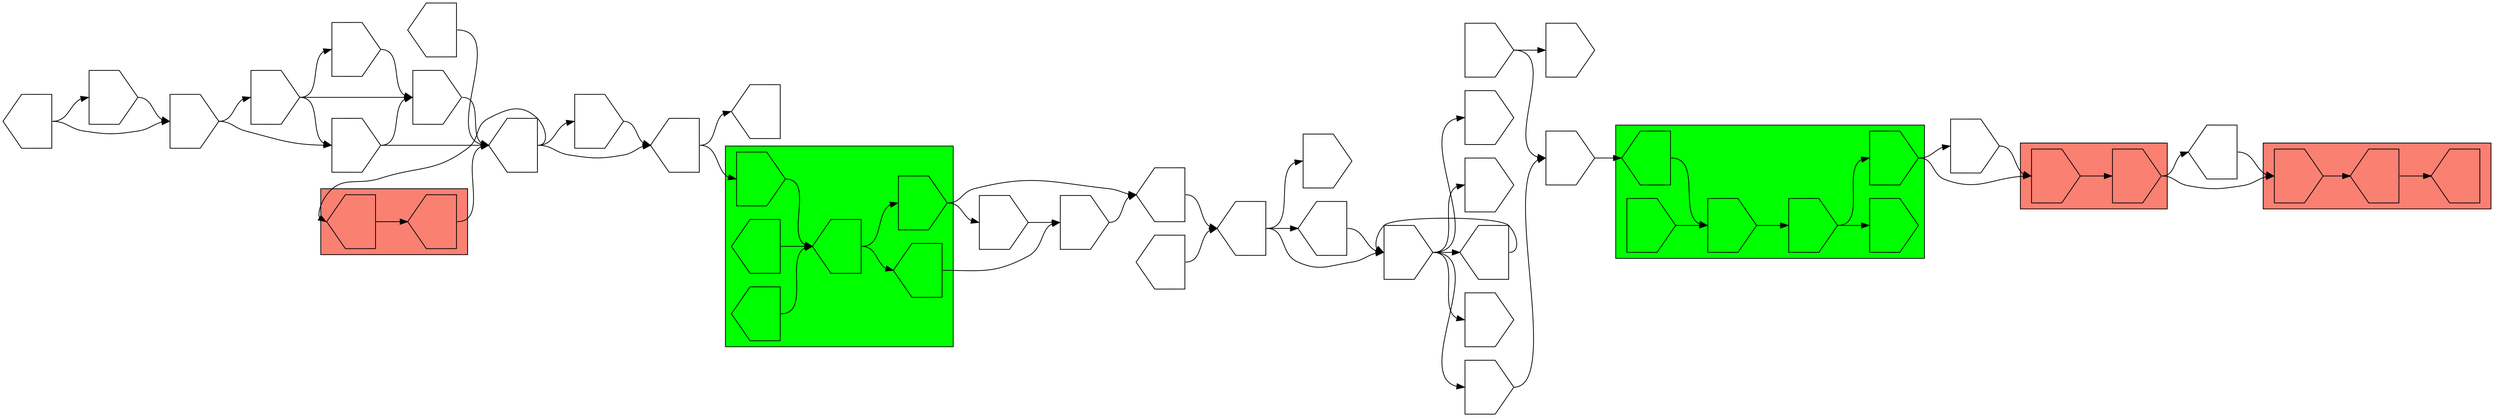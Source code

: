 digraph asm {
	rotate=90;
	edge [headport=n,tailport=s];
subgraph cluster_C9591_8013_14191 {
	9591 [label="",height=1,width=1,shape=invhouse];
	8013 [label="",height=1,width=1,shape=house];
	14191 [label="",height=1,width=1,shape=house];
	style=filled;
	fillcolor=salmon;
}
subgraph cluster_C6023_19939 {
	6023 [label="",height=1,width=1,shape=invhouse];
	19939 [label="",height=1,width=1,shape=invhouse];
	style=filled;
	fillcolor=salmon;
}
subgraph cluster_R9621_11649_566_2335_11533_13382 {
	9621 [label="",height=1,width=1,shape=house];
	11649 [label="",height=1,width=1,shape=invhouse];
	566 [label="",height=1,width=1,shape=invhouse];
	2335 [label="",height=1,width=1,shape=invhouse];
	11533 [label="",height=1,width=1,shape=invhouse];
	13382 [label="",height=1,width=1,shape=invhouse];
	style=filled;
	fillcolor=green;
}
subgraph cluster_R9109_13685_14355_849_1211_12458 {
	9109 [label="",height=1,width=1,shape=invhouse];
	13685 [label="",height=1,width=1,shape=house];
	14355 [label="",height=1,width=1,shape=house];
	849 [label="",height=1,width=1,shape=house];
	1211 [label="",height=1,width=1,shape=house];
	12458 [label="",height=1,width=1,shape=invhouse];
	style=filled;
	fillcolor=green;
}
subgraph cluster_C8531_8249 {
	8531 [label="",height=1,width=1,shape=house];
	8249 [label="",height=1,width=1,shape=house];
	style=filled;
	fillcolor=salmon;
}
	7513 [label="",height=1,width=1,shape=house];
	16347 [label="",height=1,width=1,shape=invhouse];
	7250 [label="",height=1,width=1,shape=invhouse];
	13350 [label="",height=1,width=1,shape=invhouse];
	3672 [label="",height=1,width=1,shape=invhouse];
	5415 [label="",height=1,width=1,shape=invhouse];
	7175 [label="",height=1,width=1,shape=house];
	12416 [label="",height=1,width=1,shape=invhouse];
	13556 [label="",height=1,width=1,shape=invhouse];
	4063 [label="",height=1,width=1,shape=house];
	13561 [label="",height=1,width=1,shape=house];
	13562 [label="",height=1,width=1,shape=invhouse];
	6952 [label="",height=1,width=1,shape=house];
	15539 [label="",height=1,width=1,shape=house];
	9310 [label="",height=1,width=1,shape=invhouse];
	12502 [label="",height=1,width=1,shape=invhouse];
	5332 [label="",height=1,width=1,shape=house];
	13247 [label="",height=1,width=1,shape=house];
	8896 [label="",height=1,width=1,shape=invhouse];
	21418 [label="",height=1,width=1,shape=house];
	12634 [label="",height=1,width=1,shape=invhouse];
	17007 [label="",height=1,width=1,shape=invhouse];
	9763 [label="",height=1,width=1,shape=invhouse];
	15683 [label="",height=1,width=1,shape=invhouse];
	6155 [label="",height=1,width=1,shape=invhouse];
	5412 [label="",height=1,width=1,shape=invhouse];
	16325 [label="",height=1,width=1,shape=house];
	18074 [label="",height=1,width=1,shape=house];
	14000 [label="",height=1,width=1,shape=invhouse];
	9883 [label="",height=1,width=1,shape=invhouse];
	9591 -> 8013
	8013 -> 14191
	7513 -> 9591
	19939 -> 7513
	19939 -> 9591
	6023 -> 19939
	13382 -> 6023
	13382 -> 16347
	16347 -> 6023
	2335 -> 11533
	2335 -> 13382
	566 -> 2335
	9621 -> 566
	7250 -> 9621
	13350 -> 7250
	3672 -> 5415
	3672 -> 7175
	3672 -> 12416
	3672 -> 13350
	3672 -> 13556
	7175 -> 3672
	4063 -> 3672
	4063 -> 13561
	4063 -> 13562
	13561 -> 3672
	6952 -> 4063
	15539 -> 4063
	9310 -> 15539
	1211 -> 9310
	849 -> 1211
	849 -> 12458
	12458 -> 12502
	12458 -> 15539
	12502 -> 9310
	9109 -> 849
	5332 -> 9109
	5332 -> 13247
	8896 -> 5332
	21418 -> 5332
	21418 -> 8531
	21418 -> 8896
	8531 -> 8249
	8249 -> 21418
	12634 -> 17007
	12634 -> 21418
	17007 -> 21418
	9763 -> 12634
	9763 -> 15683
	9763 -> 17007
	15683 -> 17007
	6155 -> 9763
	6155 -> 12634
	5412 -> 6155
	16325 -> 5412
	16325 -> 6155
	18074 -> 21418
	13685 -> 849
	14355 -> 849
	14000 -> 7250
	14000 -> 9883
	11649 -> 566
}